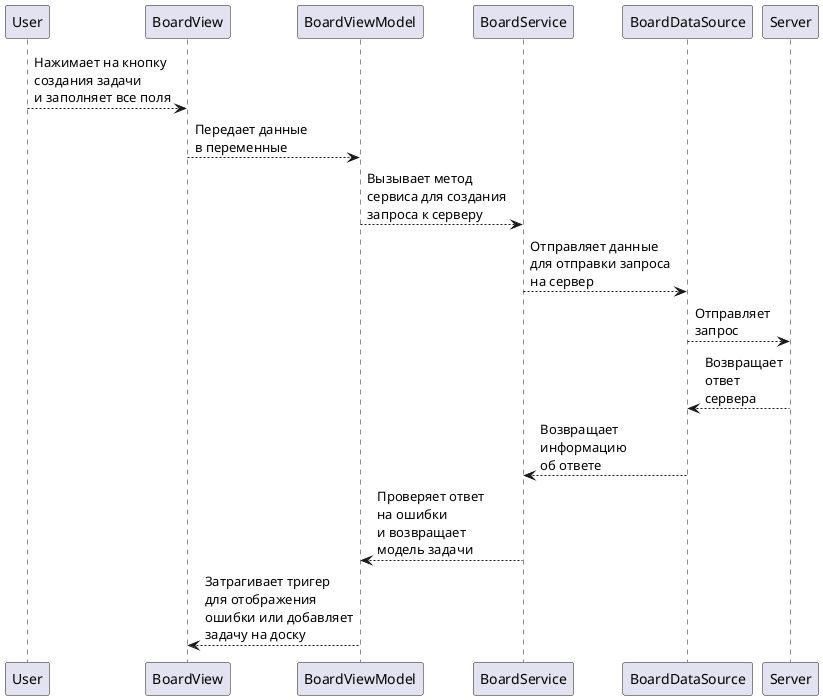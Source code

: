 @startuml boardemail
'https://plantuml.com/sequence-diagram

User --> BoardView: Нажимает на кнопку\nсоздания задачи\nи заполняет все поля
BoardView --> BoardViewModel: Передает данные\nв переменные
BoardViewModel --> BoardService: Вызывает метод\nсервиса для создания\nзапроса к серверу
BoardService --> BoardDataSource: Отправляет данные\nдля отправки запроса\nна сервер
BoardDataSource --> Server: Отправляет\nзапрос
Server --> BoardDataSource: Возвращает\nответ\nсервера
BoardDataSource --> BoardService: Возвращает\nинформацию\nоб ответе
BoardService --> BoardViewModel: Проверяет ответ\nна ошибки\nи возвращает\nмодель задачи
BoardViewModel --> BoardView: Затрагивает тригер\nдля отображения\nошибки или добавляет\nзадачу на доску

@enduml